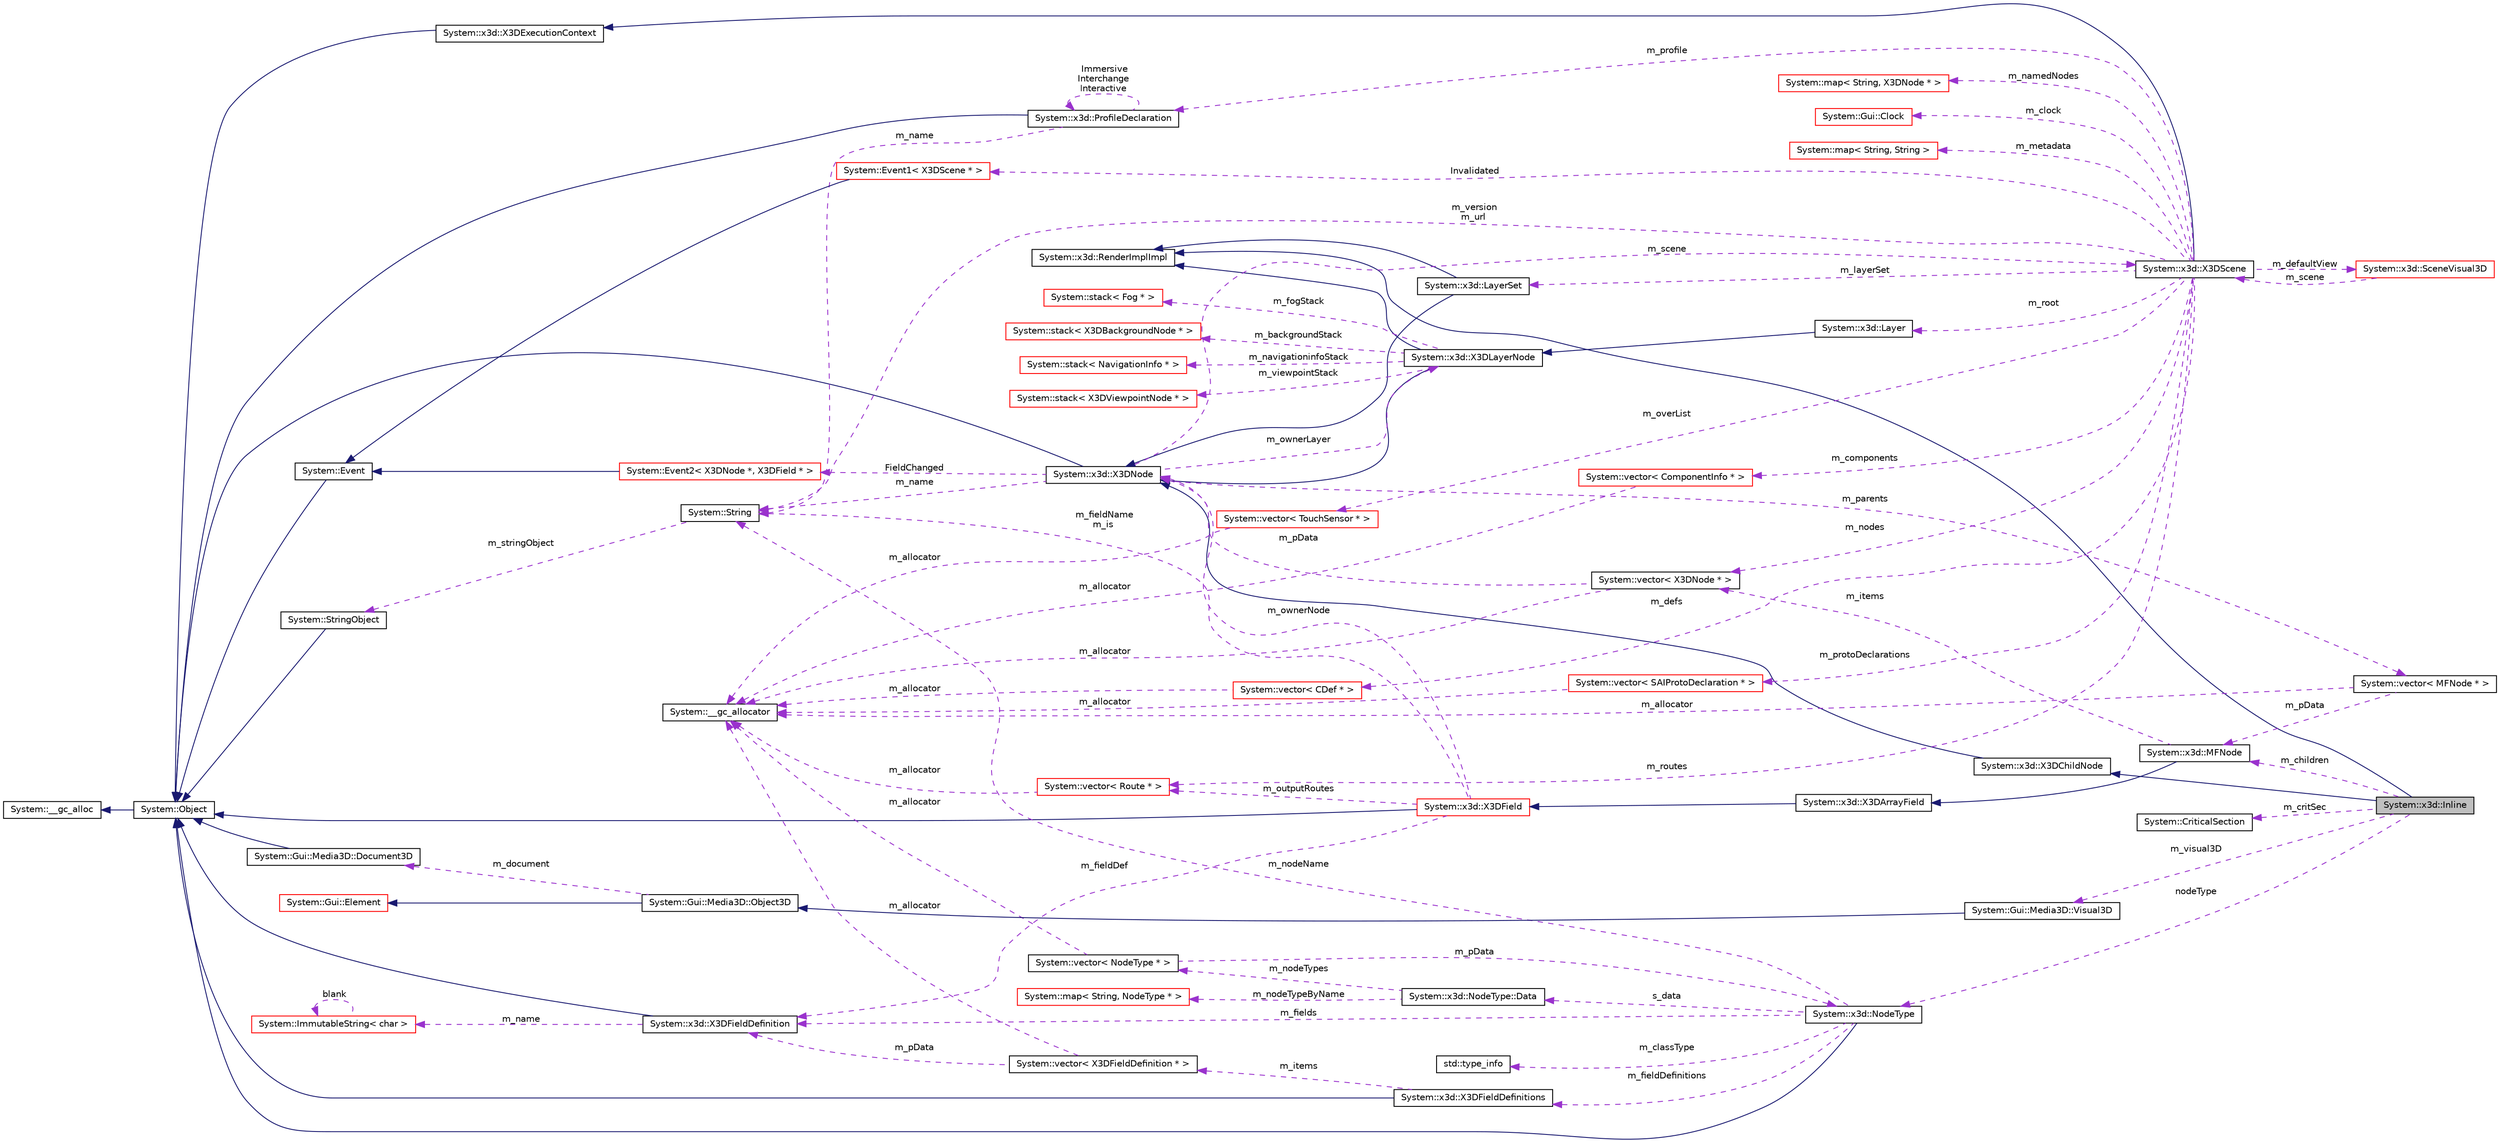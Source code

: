 digraph G
{
  edge [fontname="Helvetica",fontsize="10",labelfontname="Helvetica",labelfontsize="10"];
  node [fontname="Helvetica",fontsize="10",shape=record];
  rankdir="LR";
  Node1 [label="System::x3d::Inline",height=0.2,width=0.4,color="black", fillcolor="grey75", style="filled" fontcolor="black"];
  Node2 -> Node1 [dir="back",color="midnightblue",fontsize="10",style="solid",fontname="Helvetica"];
  Node2 [label="System::x3d::X3DChildNode",height=0.2,width=0.4,color="black", fillcolor="white", style="filled",URL="$class_system_1_1x3d_1_1_x3_d_child_node.html"];
  Node3 -> Node2 [dir="back",color="midnightblue",fontsize="10",style="solid",fontname="Helvetica"];
  Node3 [label="System::x3d::X3DNode",height=0.2,width=0.4,color="black", fillcolor="white", style="filled",URL="$class_system_1_1x3d_1_1_x3_d_node.html"];
  Node4 -> Node3 [dir="back",color="midnightblue",fontsize="10",style="solid",fontname="Helvetica"];
  Node4 [label="System::Object",height=0.2,width=0.4,color="black", fillcolor="white", style="filled",URL="$class_system_1_1_object.html"];
  Node5 -> Node4 [dir="back",color="midnightblue",fontsize="10",style="solid",fontname="Helvetica"];
  Node5 [label="System::__gc_alloc",height=0.2,width=0.4,color="black", fillcolor="white", style="filled",URL="$class_system_1_1____gc__alloc.html"];
  Node6 -> Node3 [dir="back",color="darkorchid3",fontsize="10",style="dashed",label=" m_ownerLayer" ,fontname="Helvetica"];
  Node6 [label="System::x3d::X3DLayerNode",height=0.2,width=0.4,color="black", fillcolor="white", style="filled",URL="$class_system_1_1x3d_1_1_x3_d_layer_node.html"];
  Node3 -> Node6 [dir="back",color="midnightblue",fontsize="10",style="solid",fontname="Helvetica"];
  Node7 -> Node6 [dir="back",color="midnightblue",fontsize="10",style="solid",fontname="Helvetica"];
  Node7 [label="System::x3d::RenderImplImpl",height=0.2,width=0.4,color="black", fillcolor="white", style="filled",URL="$class_system_1_1x3d_1_1_render_impl_impl.html"];
  Node8 -> Node6 [dir="back",color="darkorchid3",fontsize="10",style="dashed",label=" m_navigationinfoStack" ,fontname="Helvetica"];
  Node8 [label="System::stack\< NavigationInfo * \>",height=0.2,width=0.4,color="red", fillcolor="white", style="filled",URL="$class_system_1_1stack.html"];
  Node9 -> Node6 [dir="back",color="darkorchid3",fontsize="10",style="dashed",label=" m_viewpointStack" ,fontname="Helvetica"];
  Node9 [label="System::stack\< X3DViewpointNode * \>",height=0.2,width=0.4,color="red", fillcolor="white", style="filled",URL="$class_system_1_1stack.html"];
  Node10 -> Node6 [dir="back",color="darkorchid3",fontsize="10",style="dashed",label=" m_fogStack" ,fontname="Helvetica"];
  Node10 [label="System::stack\< Fog * \>",height=0.2,width=0.4,color="red", fillcolor="white", style="filled",URL="$class_system_1_1stack.html"];
  Node11 -> Node6 [dir="back",color="darkorchid3",fontsize="10",style="dashed",label=" m_backgroundStack" ,fontname="Helvetica"];
  Node11 [label="System::stack\< X3DBackgroundNode * \>",height=0.2,width=0.4,color="red", fillcolor="white", style="filled",URL="$class_system_1_1stack.html"];
  Node12 -> Node3 [dir="back",color="darkorchid3",fontsize="10",style="dashed",label=" m_parents" ,fontname="Helvetica"];
  Node12 [label="System::vector\< MFNode * \>",height=0.2,width=0.4,color="black", fillcolor="white", style="filled",URL="$class_system_1_1vector.html"];
  Node13 -> Node12 [dir="back",color="darkorchid3",fontsize="10",style="dashed",label=" m_allocator" ,fontname="Helvetica"];
  Node13 [label="System::__gc_allocator",height=0.2,width=0.4,color="black", fillcolor="white", style="filled",URL="$class_system_1_1____gc__allocator.html"];
  Node14 -> Node12 [dir="back",color="darkorchid3",fontsize="10",style="dashed",label=" m_pData" ,fontname="Helvetica"];
  Node14 [label="System::x3d::MFNode",height=0.2,width=0.4,color="black", fillcolor="white", style="filled",URL="$class_system_1_1x3d_1_1_m_f_node.html"];
  Node15 -> Node14 [dir="back",color="midnightblue",fontsize="10",style="solid",fontname="Helvetica"];
  Node15 [label="System::x3d::X3DArrayField",height=0.2,width=0.4,color="black", fillcolor="white", style="filled",URL="$class_system_1_1x3d_1_1_x3_d_array_field.html"];
  Node16 -> Node15 [dir="back",color="midnightblue",fontsize="10",style="solid",fontname="Helvetica"];
  Node16 [label="System::x3d::X3DField",height=0.2,width=0.4,color="red", fillcolor="white", style="filled",URL="$class_system_1_1x3d_1_1_x3_d_field.html"];
  Node4 -> Node16 [dir="back",color="midnightblue",fontsize="10",style="solid",fontname="Helvetica"];
  Node17 -> Node16 [dir="back",color="darkorchid3",fontsize="10",style="dashed",label=" m_fieldDef" ,fontname="Helvetica"];
  Node17 [label="System::x3d::X3DFieldDefinition",height=0.2,width=0.4,color="black", fillcolor="white", style="filled",URL="$class_system_1_1x3d_1_1_x3_d_field_definition.html"];
  Node4 -> Node17 [dir="back",color="midnightblue",fontsize="10",style="solid",fontname="Helvetica"];
  Node18 -> Node17 [dir="back",color="darkorchid3",fontsize="10",style="dashed",label=" m_name" ,fontname="Helvetica"];
  Node18 [label="System::ImmutableString\< char \>",height=0.2,width=0.4,color="red", fillcolor="white", style="filled",URL="$class_system_1_1_immutable_string.html"];
  Node18 -> Node18 [dir="back",color="darkorchid3",fontsize="10",style="dashed",label=" blank" ,fontname="Helvetica"];
  Node19 -> Node16 [dir="back",color="darkorchid3",fontsize="10",style="dashed",label=" m_outputRoutes" ,fontname="Helvetica"];
  Node19 [label="System::vector\< Route * \>",height=0.2,width=0.4,color="red", fillcolor="white", style="filled",URL="$class_system_1_1vector.html"];
  Node13 -> Node19 [dir="back",color="darkorchid3",fontsize="10",style="dashed",label=" m_allocator" ,fontname="Helvetica"];
  Node20 -> Node16 [dir="back",color="darkorchid3",fontsize="10",style="dashed",label=" m_fieldName\nm_is" ,fontname="Helvetica"];
  Node20 [label="System::String",height=0.2,width=0.4,color="black", fillcolor="white", style="filled",URL="$class_system_1_1_string.html"];
  Node21 -> Node20 [dir="back",color="darkorchid3",fontsize="10",style="dashed",label=" m_stringObject" ,fontname="Helvetica"];
  Node21 [label="System::StringObject",height=0.2,width=0.4,color="black", fillcolor="white", style="filled",URL="$class_system_1_1_string_object.html"];
  Node4 -> Node21 [dir="back",color="midnightblue",fontsize="10",style="solid",fontname="Helvetica"];
  Node3 -> Node16 [dir="back",color="darkorchid3",fontsize="10",style="dashed",label=" m_ownerNode" ,fontname="Helvetica"];
  Node22 -> Node14 [dir="back",color="darkorchid3",fontsize="10",style="dashed",label=" m_items" ,fontname="Helvetica"];
  Node22 [label="System::vector\< X3DNode * \>",height=0.2,width=0.4,color="black", fillcolor="white", style="filled",URL="$class_system_1_1vector.html"];
  Node13 -> Node22 [dir="back",color="darkorchid3",fontsize="10",style="dashed",label=" m_allocator" ,fontname="Helvetica"];
  Node3 -> Node22 [dir="back",color="darkorchid3",fontsize="10",style="dashed",label=" m_pData" ,fontname="Helvetica"];
  Node23 -> Node3 [dir="back",color="darkorchid3",fontsize="10",style="dashed",label=" m_scene" ,fontname="Helvetica"];
  Node23 [label="System::x3d::X3DScene",height=0.2,width=0.4,color="black", fillcolor="white", style="filled",URL="$class_system_1_1x3d_1_1_x3_d_scene.html"];
  Node24 -> Node23 [dir="back",color="midnightblue",fontsize="10",style="solid",fontname="Helvetica"];
  Node24 [label="System::x3d::X3DExecutionContext",height=0.2,width=0.4,color="black", fillcolor="white", style="filled",URL="$class_system_1_1x3d_1_1_x3_d_execution_context.html"];
  Node4 -> Node24 [dir="back",color="midnightblue",fontsize="10",style="solid",fontname="Helvetica"];
  Node25 -> Node23 [dir="back",color="darkorchid3",fontsize="10",style="dashed",label=" m_defs" ,fontname="Helvetica"];
  Node25 [label="System::vector\< CDef * \>",height=0.2,width=0.4,color="red", fillcolor="white", style="filled",URL="$class_system_1_1vector.html"];
  Node13 -> Node25 [dir="back",color="darkorchid3",fontsize="10",style="dashed",label=" m_allocator" ,fontname="Helvetica"];
  Node26 -> Node23 [dir="back",color="darkorchid3",fontsize="10",style="dashed",label=" m_protoDeclarations" ,fontname="Helvetica"];
  Node26 [label="System::vector\< SAIProtoDeclaration * \>",height=0.2,width=0.4,color="red", fillcolor="white", style="filled",URL="$class_system_1_1vector.html"];
  Node13 -> Node26 [dir="back",color="darkorchid3",fontsize="10",style="dashed",label=" m_allocator" ,fontname="Helvetica"];
  Node27 -> Node23 [dir="back",color="darkorchid3",fontsize="10",style="dashed",label=" Invalidated" ,fontname="Helvetica"];
  Node27 [label="System::Event1\< X3DScene * \>",height=0.2,width=0.4,color="red", fillcolor="white", style="filled",URL="$class_system_1_1_event1.html"];
  Node28 -> Node27 [dir="back",color="midnightblue",fontsize="10",style="solid",fontname="Helvetica"];
  Node28 [label="System::Event",height=0.2,width=0.4,color="black", fillcolor="white", style="filled",URL="$class_system_1_1_event.html"];
  Node4 -> Node28 [dir="back",color="midnightblue",fontsize="10",style="solid",fontname="Helvetica"];
  Node29 -> Node23 [dir="back",color="darkorchid3",fontsize="10",style="dashed",label=" m_namedNodes" ,fontname="Helvetica"];
  Node29 [label="System::map\< String, X3DNode * \>",height=0.2,width=0.4,color="red", fillcolor="white", style="filled",URL="$class_system_1_1map.html"];
  Node30 -> Node23 [dir="back",color="darkorchid3",fontsize="10",style="dashed",label=" m_clock" ,fontname="Helvetica"];
  Node30 [label="System::Gui::Clock",height=0.2,width=0.4,color="red", fillcolor="white", style="filled",URL="$class_system_1_1_gui_1_1_clock.html"];
  Node22 -> Node23 [dir="back",color="darkorchid3",fontsize="10",style="dashed",label=" m_nodes" ,fontname="Helvetica"];
  Node31 -> Node23 [dir="back",color="darkorchid3",fontsize="10",style="dashed",label=" m_overList" ,fontname="Helvetica"];
  Node31 [label="System::vector\< TouchSensor * \>",height=0.2,width=0.4,color="red", fillcolor="white", style="filled",URL="$class_system_1_1vector.html"];
  Node13 -> Node31 [dir="back",color="darkorchid3",fontsize="10",style="dashed",label=" m_allocator" ,fontname="Helvetica"];
  Node32 -> Node23 [dir="back",color="darkorchid3",fontsize="10",style="dashed",label=" m_metadata" ,fontname="Helvetica"];
  Node32 [label="System::map\< String, String \>",height=0.2,width=0.4,color="red", fillcolor="white", style="filled",URL="$class_system_1_1map.html"];
  Node19 -> Node23 [dir="back",color="darkorchid3",fontsize="10",style="dashed",label=" m_routes" ,fontname="Helvetica"];
  Node20 -> Node23 [dir="back",color="darkorchid3",fontsize="10",style="dashed",label=" m_version\nm_url" ,fontname="Helvetica"];
  Node33 -> Node23 [dir="back",color="darkorchid3",fontsize="10",style="dashed",label=" m_profile" ,fontname="Helvetica"];
  Node33 [label="System::x3d::ProfileDeclaration",height=0.2,width=0.4,color="black", fillcolor="white", style="filled",URL="$class_system_1_1x3d_1_1_profile_declaration.html"];
  Node4 -> Node33 [dir="back",color="midnightblue",fontsize="10",style="solid",fontname="Helvetica"];
  Node20 -> Node33 [dir="back",color="darkorchid3",fontsize="10",style="dashed",label=" m_name" ,fontname="Helvetica"];
  Node33 -> Node33 [dir="back",color="darkorchid3",fontsize="10",style="dashed",label=" Immersive\nInterchange\nInteractive" ,fontname="Helvetica"];
  Node34 -> Node23 [dir="back",color="darkorchid3",fontsize="10",style="dashed",label=" m_defaultView" ,fontname="Helvetica"];
  Node34 [label="System::x3d::SceneVisual3D",height=0.2,width=0.4,color="red", fillcolor="white", style="filled",URL="$class_system_1_1x3d_1_1_scene_visual3_d.html"];
  Node23 -> Node34 [dir="back",color="darkorchid3",fontsize="10",style="dashed",label=" m_scene" ,fontname="Helvetica"];
  Node35 -> Node23 [dir="back",color="darkorchid3",fontsize="10",style="dashed",label=" m_layerSet" ,fontname="Helvetica"];
  Node35 [label="System::x3d::LayerSet",height=0.2,width=0.4,color="black", fillcolor="white", style="filled",URL="$class_system_1_1x3d_1_1_layer_set.html"];
  Node3 -> Node35 [dir="back",color="midnightblue",fontsize="10",style="solid",fontname="Helvetica"];
  Node7 -> Node35 [dir="back",color="midnightblue",fontsize="10",style="solid",fontname="Helvetica"];
  Node36 -> Node23 [dir="back",color="darkorchid3",fontsize="10",style="dashed",label=" m_components" ,fontname="Helvetica"];
  Node36 [label="System::vector\< ComponentInfo * \>",height=0.2,width=0.4,color="red", fillcolor="white", style="filled",URL="$class_system_1_1vector.html"];
  Node13 -> Node36 [dir="back",color="darkorchid3",fontsize="10",style="dashed",label=" m_allocator" ,fontname="Helvetica"];
  Node37 -> Node23 [dir="back",color="darkorchid3",fontsize="10",style="dashed",label=" m_root" ,fontname="Helvetica"];
  Node37 [label="System::x3d::Layer",height=0.2,width=0.4,color="black", fillcolor="white", style="filled",URL="$class_system_1_1x3d_1_1_layer.html"];
  Node6 -> Node37 [dir="back",color="midnightblue",fontsize="10",style="solid",fontname="Helvetica"];
  Node20 -> Node3 [dir="back",color="darkorchid3",fontsize="10",style="dashed",label=" m_name" ,fontname="Helvetica"];
  Node38 -> Node3 [dir="back",color="darkorchid3",fontsize="10",style="dashed",label=" FieldChanged" ,fontname="Helvetica"];
  Node38 [label="System::Event2\< X3DNode *, X3DField * \>",height=0.2,width=0.4,color="red", fillcolor="white", style="filled",URL="$class_system_1_1_event2.html"];
  Node28 -> Node38 [dir="back",color="midnightblue",fontsize="10",style="solid",fontname="Helvetica"];
  Node7 -> Node1 [dir="back",color="midnightblue",fontsize="10",style="solid",fontname="Helvetica"];
  Node39 -> Node1 [dir="back",color="darkorchid3",fontsize="10",style="dashed",label=" m_critSec" ,fontname="Helvetica"];
  Node39 [label="System::CriticalSection",height=0.2,width=0.4,color="black", fillcolor="white", style="filled",URL="$class_system_1_1_critical_section.html"];
  Node40 -> Node1 [dir="back",color="darkorchid3",fontsize="10",style="dashed",label=" nodeType" ,fontname="Helvetica"];
  Node40 [label="System::x3d::NodeType",height=0.2,width=0.4,color="black", fillcolor="white", style="filled",URL="$class_system_1_1x3d_1_1_node_type.html"];
  Node4 -> Node40 [dir="back",color="midnightblue",fontsize="10",style="solid",fontname="Helvetica"];
  Node41 -> Node40 [dir="back",color="darkorchid3",fontsize="10",style="dashed",label=" s_data" ,fontname="Helvetica"];
  Node41 [label="System::x3d::NodeType::Data",height=0.2,width=0.4,color="black", fillcolor="white", style="filled",URL="$class_system_1_1x3d_1_1_node_type_1_1_data.html"];
  Node42 -> Node41 [dir="back",color="darkorchid3",fontsize="10",style="dashed",label=" m_nodeTypeByName" ,fontname="Helvetica"];
  Node42 [label="System::map\< String, NodeType * \>",height=0.2,width=0.4,color="red", fillcolor="white", style="filled",URL="$class_system_1_1map.html"];
  Node43 -> Node41 [dir="back",color="darkorchid3",fontsize="10",style="dashed",label=" m_nodeTypes" ,fontname="Helvetica"];
  Node43 [label="System::vector\< NodeType * \>",height=0.2,width=0.4,color="black", fillcolor="white", style="filled",URL="$class_system_1_1vector.html"];
  Node13 -> Node43 [dir="back",color="darkorchid3",fontsize="10",style="dashed",label=" m_allocator" ,fontname="Helvetica"];
  Node40 -> Node43 [dir="back",color="darkorchid3",fontsize="10",style="dashed",label=" m_pData" ,fontname="Helvetica"];
  Node17 -> Node40 [dir="back",color="darkorchid3",fontsize="10",style="dashed",label=" m_fields" ,fontname="Helvetica"];
  Node20 -> Node40 [dir="back",color="darkorchid3",fontsize="10",style="dashed",label=" m_nodeName" ,fontname="Helvetica"];
  Node44 -> Node40 [dir="back",color="darkorchid3",fontsize="10",style="dashed",label=" m_classType" ,fontname="Helvetica"];
  Node44 [label="std::type_info",height=0.2,width=0.4,color="black", fillcolor="white", style="filled",URL="$classstd_1_1type__info.html",tooltip="Part of RTTI."];
  Node45 -> Node40 [dir="back",color="darkorchid3",fontsize="10",style="dashed",label=" m_fieldDefinitions" ,fontname="Helvetica"];
  Node45 [label="System::x3d::X3DFieldDefinitions",height=0.2,width=0.4,color="black", fillcolor="white", style="filled",URL="$class_system_1_1x3d_1_1_x3_d_field_definitions.html"];
  Node4 -> Node45 [dir="back",color="midnightblue",fontsize="10",style="solid",fontname="Helvetica"];
  Node46 -> Node45 [dir="back",color="darkorchid3",fontsize="10",style="dashed",label=" m_items" ,fontname="Helvetica"];
  Node46 [label="System::vector\< X3DFieldDefinition * \>",height=0.2,width=0.4,color="black", fillcolor="white", style="filled",URL="$class_system_1_1vector.html"];
  Node13 -> Node46 [dir="back",color="darkorchid3",fontsize="10",style="dashed",label=" m_allocator" ,fontname="Helvetica"];
  Node17 -> Node46 [dir="back",color="darkorchid3",fontsize="10",style="dashed",label=" m_pData" ,fontname="Helvetica"];
  Node14 -> Node1 [dir="back",color="darkorchid3",fontsize="10",style="dashed",label=" m_children" ,fontname="Helvetica"];
  Node47 -> Node1 [dir="back",color="darkorchid3",fontsize="10",style="dashed",label=" m_visual3D" ,fontname="Helvetica"];
  Node47 [label="System::Gui::Media3D::Visual3D",height=0.2,width=0.4,color="black", fillcolor="white", style="filled",URL="$class_system_1_1_gui_1_1_media3_d_1_1_visual3_d.html"];
  Node48 -> Node47 [dir="back",color="midnightblue",fontsize="10",style="solid",fontname="Helvetica"];
  Node48 [label="System::Gui::Media3D::Object3D",height=0.2,width=0.4,color="black", fillcolor="white", style="filled",URL="$class_system_1_1_gui_1_1_media3_d_1_1_object3_d.html"];
  Node49 -> Node48 [dir="back",color="midnightblue",fontsize="10",style="solid",fontname="Helvetica"];
  Node49 [label="System::Gui::Element",height=0.2,width=0.4,color="red", fillcolor="white", style="filled",URL="$class_system_1_1_gui_1_1_element.html"];
  Node50 -> Node48 [dir="back",color="darkorchid3",fontsize="10",style="dashed",label=" m_document" ,fontname="Helvetica"];
  Node50 [label="System::Gui::Media3D::Document3D",height=0.2,width=0.4,color="black", fillcolor="white", style="filled",URL="$class_system_1_1_gui_1_1_media3_d_1_1_document3_d.html"];
  Node4 -> Node50 [dir="back",color="midnightblue",fontsize="10",style="solid",fontname="Helvetica"];
}
